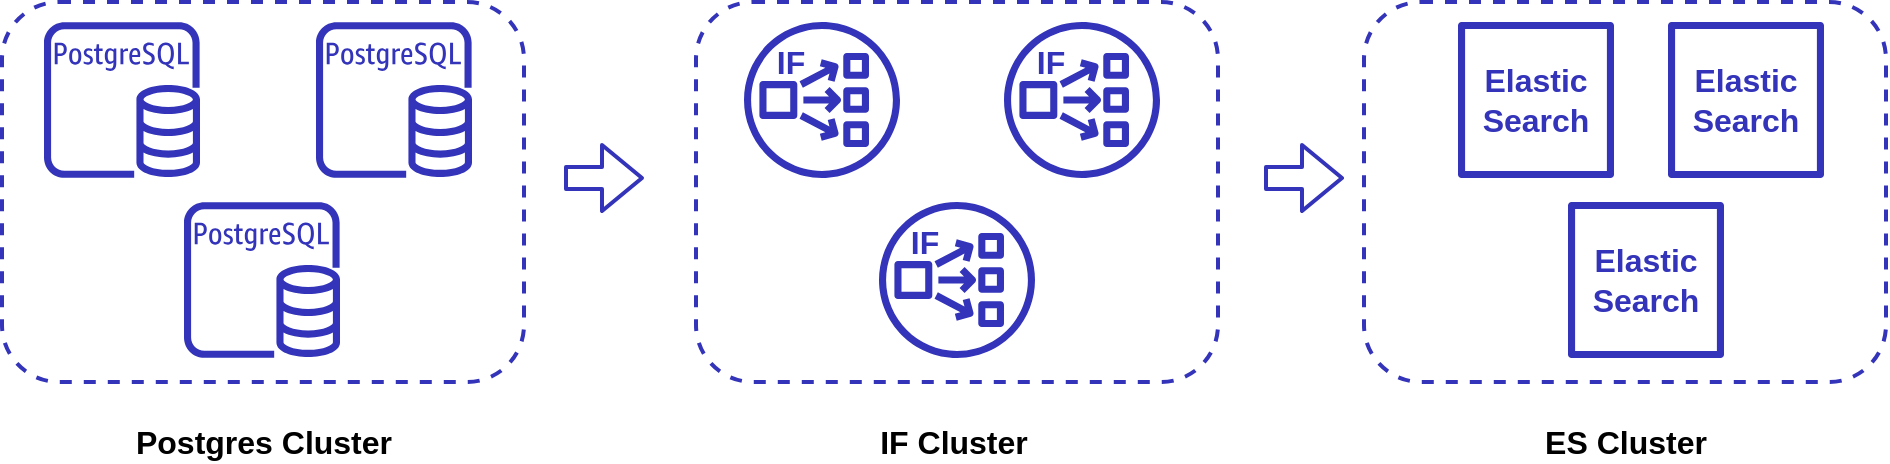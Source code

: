 <mxfile version="13.0.1" type="device" pages="5"><diagram id="T0o7PwrJpFdjjGhSk1mT" name="OLAP-Data-Synchronized"><mxGraphModel dx="924" dy="578" grid="1" gridSize="10" guides="1" tooltips="1" connect="1" arrows="1" fold="1" page="1" pageScale="1" pageWidth="827" pageHeight="1169" math="0" shadow="0"><root><mxCell id="mk5vBZyaaQUzlA2Hetn7-0"/><mxCell id="mk5vBZyaaQUzlA2Hetn7-1" parent="mk5vBZyaaQUzlA2Hetn7-0"/><mxCell id="mk5vBZyaaQUzlA2Hetn7-35" value="" style="rounded=1;whiteSpace=wrap;html=1;fillColor=none;strokeWidth=2;dashed=1;strokeColor=#3334B9;" parent="mk5vBZyaaQUzlA2Hetn7-1" vertex="1"><mxGeometry x="366" y="430" width="261" height="190" as="geometry"/></mxCell><mxCell id="mk5vBZyaaQUzlA2Hetn7-36" value="" style="rounded=1;whiteSpace=wrap;html=1;fillColor=none;strokeWidth=2;dashed=1;strokeColor=#3334B9;" parent="mk5vBZyaaQUzlA2Hetn7-1" vertex="1"><mxGeometry x="700" y="430" width="261" height="190" as="geometry"/></mxCell><mxCell id="mk5vBZyaaQUzlA2Hetn7-34" value="" style="rounded=1;whiteSpace=wrap;html=1;fillColor=none;strokeWidth=2;dashed=1;strokeColor=#3334B9;" parent="mk5vBZyaaQUzlA2Hetn7-1" vertex="1"><mxGeometry x="19" y="430" width="261" height="190" as="geometry"/></mxCell><mxCell id="mk5vBZyaaQUzlA2Hetn7-22" value="" style="outlineConnect=0;fontColor=#232F3E;gradientColor=none;fillColor=#3334B9;strokeColor=none;dashed=0;verticalLabelPosition=bottom;verticalAlign=top;align=center;html=1;fontSize=12;fontStyle=0;aspect=fixed;pointerEvents=1;shape=mxgraph.aws4.rds_postgresql_instance;" parent="mk5vBZyaaQUzlA2Hetn7-1" vertex="1"><mxGeometry x="40" y="440" width="78" height="78" as="geometry"/></mxCell><mxCell id="mk5vBZyaaQUzlA2Hetn7-23" value="" style="outlineConnect=0;fontColor=#232F3E;gradientColor=none;fillColor=#3334B9;strokeColor=none;dashed=0;verticalLabelPosition=bottom;verticalAlign=top;align=center;html=1;fontSize=12;fontStyle=0;aspect=fixed;pointerEvents=1;shape=mxgraph.aws4.rds_postgresql_instance;" parent="mk5vBZyaaQUzlA2Hetn7-1" vertex="1"><mxGeometry x="110" y="530" width="78" height="78" as="geometry"/></mxCell><mxCell id="mk5vBZyaaQUzlA2Hetn7-24" value="" style="outlineConnect=0;fontColor=#232F3E;gradientColor=none;fillColor=#3334B9;strokeColor=none;dashed=0;verticalLabelPosition=bottom;verticalAlign=top;align=center;html=1;fontSize=12;fontStyle=0;aspect=fixed;pointerEvents=1;shape=mxgraph.aws4.rds_postgresql_instance;" parent="mk5vBZyaaQUzlA2Hetn7-1" vertex="1"><mxGeometry x="176" y="440" width="78" height="78" as="geometry"/></mxCell><mxCell id="mk5vBZyaaQUzlA2Hetn7-27" value="" style="outlineConnect=0;fontColor=#232F3E;gradientColor=none;fillColor=#3334B9;strokeColor=none;dashed=0;verticalLabelPosition=bottom;verticalAlign=top;align=center;html=1;fontSize=12;fontStyle=0;aspect=fixed;pointerEvents=1;shape=mxgraph.aws4.stack2;" parent="mk5vBZyaaQUzlA2Hetn7-1" vertex="1"><mxGeometry x="747" y="440" width="78" height="78" as="geometry"/></mxCell><mxCell id="mk5vBZyaaQUzlA2Hetn7-28" value="&lt;font style=&quot;font-size: 16px&quot; color=&quot;#3334b9&quot;&gt;Elastic&lt;br&gt;Search&lt;/font&gt;" style="text;html=1;strokeColor=none;fillColor=none;align=center;verticalAlign=middle;whiteSpace=wrap;rounded=0;fontStyle=1" parent="mk5vBZyaaQUzlA2Hetn7-1" vertex="1"><mxGeometry x="745" y="464" width="82" height="30" as="geometry"/></mxCell><mxCell id="mk5vBZyaaQUzlA2Hetn7-29" value="" style="outlineConnect=0;fontColor=#232F3E;gradientColor=none;fillColor=#3334B9;strokeColor=none;dashed=0;verticalLabelPosition=bottom;verticalAlign=top;align=center;html=1;fontSize=12;fontStyle=0;aspect=fixed;pointerEvents=1;shape=mxgraph.aws4.stack2;" parent="mk5vBZyaaQUzlA2Hetn7-1" vertex="1"><mxGeometry x="802" y="530" width="78" height="78" as="geometry"/></mxCell><mxCell id="mk5vBZyaaQUzlA2Hetn7-30" value="&lt;font style=&quot;font-size: 16px&quot; color=&quot;#3334b9&quot;&gt;Elastic&lt;br&gt;Search&lt;/font&gt;" style="text;html=1;strokeColor=none;fillColor=none;align=center;verticalAlign=middle;whiteSpace=wrap;rounded=0;fontStyle=1" parent="mk5vBZyaaQUzlA2Hetn7-1" vertex="1"><mxGeometry x="800" y="554" width="82" height="30" as="geometry"/></mxCell><mxCell id="mk5vBZyaaQUzlA2Hetn7-31" value="" style="outlineConnect=0;fontColor=#232F3E;gradientColor=none;fillColor=#3334B9;strokeColor=none;dashed=0;verticalLabelPosition=bottom;verticalAlign=top;align=center;html=1;fontSize=12;fontStyle=0;aspect=fixed;pointerEvents=1;shape=mxgraph.aws4.stack2;" parent="mk5vBZyaaQUzlA2Hetn7-1" vertex="1"><mxGeometry x="852" y="440" width="78" height="78" as="geometry"/></mxCell><mxCell id="mk5vBZyaaQUzlA2Hetn7-32" value="&lt;font style=&quot;font-size: 16px&quot; color=&quot;#3334b9&quot;&gt;Elastic&lt;br&gt;Search&lt;/font&gt;" style="text;html=1;strokeColor=none;fillColor=none;align=center;verticalAlign=middle;whiteSpace=wrap;rounded=0;fontStyle=1" parent="mk5vBZyaaQUzlA2Hetn7-1" vertex="1"><mxGeometry x="850" y="464" width="82" height="30" as="geometry"/></mxCell><mxCell id="mk5vBZyaaQUzlA2Hetn7-37" value="" style="outlineConnect=0;fontColor=#232F3E;gradientColor=none;fillColor=#3334B9;strokeColor=none;dashed=0;verticalLabelPosition=bottom;verticalAlign=top;align=center;html=1;fontSize=12;fontStyle=0;aspect=fixed;pointerEvents=1;shape=mxgraph.aws4.network_load_balancer;" parent="mk5vBZyaaQUzlA2Hetn7-1" vertex="1"><mxGeometry x="520" y="440" width="78" height="78" as="geometry"/></mxCell><mxCell id="mk5vBZyaaQUzlA2Hetn7-39" value="&lt;font color=&quot;#3334b9&quot;&gt;&lt;span style=&quot;font-size: 16px&quot;&gt;IF&lt;/span&gt;&lt;/font&gt;" style="text;html=1;strokeColor=none;fillColor=none;align=center;verticalAlign=middle;whiteSpace=wrap;rounded=0;fontStyle=1" parent="mk5vBZyaaQUzlA2Hetn7-1" vertex="1"><mxGeometry x="527.5" y="450" width="30.5" height="20" as="geometry"/></mxCell><mxCell id="mk5vBZyaaQUzlA2Hetn7-42" value="" style="outlineConnect=0;fontColor=#232F3E;gradientColor=none;fillColor=#3334B9;strokeColor=none;dashed=0;verticalLabelPosition=bottom;verticalAlign=top;align=center;html=1;fontSize=12;fontStyle=0;aspect=fixed;pointerEvents=1;shape=mxgraph.aws4.network_load_balancer;" parent="mk5vBZyaaQUzlA2Hetn7-1" vertex="1"><mxGeometry x="457.5" y="530" width="78" height="78" as="geometry"/></mxCell><mxCell id="mk5vBZyaaQUzlA2Hetn7-43" value="&lt;font color=&quot;#3334b9&quot;&gt;&lt;span style=&quot;font-size: 16px&quot;&gt;IF&lt;/span&gt;&lt;/font&gt;" style="text;html=1;strokeColor=none;fillColor=none;align=center;verticalAlign=middle;whiteSpace=wrap;rounded=0;fontStyle=1" parent="mk5vBZyaaQUzlA2Hetn7-1" vertex="1"><mxGeometry x="465" y="540" width="30.5" height="20" as="geometry"/></mxCell><mxCell id="mk5vBZyaaQUzlA2Hetn7-44" value="" style="outlineConnect=0;fontColor=#232F3E;gradientColor=none;fillColor=#3334B9;strokeColor=none;dashed=0;verticalLabelPosition=bottom;verticalAlign=top;align=center;html=1;fontSize=12;fontStyle=0;aspect=fixed;pointerEvents=1;shape=mxgraph.aws4.network_load_balancer;" parent="mk5vBZyaaQUzlA2Hetn7-1" vertex="1"><mxGeometry x="390" y="440" width="78" height="78" as="geometry"/></mxCell><mxCell id="mk5vBZyaaQUzlA2Hetn7-45" value="&lt;font color=&quot;#3334b9&quot;&gt;&lt;span style=&quot;font-size: 16px&quot;&gt;IF&lt;/span&gt;&lt;/font&gt;" style="text;html=1;strokeColor=none;fillColor=none;align=center;verticalAlign=middle;whiteSpace=wrap;rounded=0;fontStyle=1" parent="mk5vBZyaaQUzlA2Hetn7-1" vertex="1"><mxGeometry x="397.5" y="450" width="30.5" height="20" as="geometry"/></mxCell><mxCell id="mk5vBZyaaQUzlA2Hetn7-48" value="&lt;span style=&quot;font-size: 16px&quot;&gt;Postgres Cluster&lt;/span&gt;" style="text;html=1;strokeColor=none;fillColor=none;align=center;verticalAlign=middle;whiteSpace=wrap;rounded=0;fontStyle=1" parent="mk5vBZyaaQUzlA2Hetn7-1" vertex="1"><mxGeometry x="74.5" y="640" width="150" height="20" as="geometry"/></mxCell><mxCell id="mk5vBZyaaQUzlA2Hetn7-52" value="&lt;span style=&quot;font-size: 16px&quot;&gt;IF Cluster&lt;/span&gt;" style="text;html=1;strokeColor=none;fillColor=none;align=center;verticalAlign=middle;whiteSpace=wrap;rounded=0;fontStyle=1" parent="mk5vBZyaaQUzlA2Hetn7-1" vertex="1"><mxGeometry x="420" y="640" width="150" height="20" as="geometry"/></mxCell><mxCell id="mk5vBZyaaQUzlA2Hetn7-53" value="&lt;span style=&quot;font-size: 16px&quot;&gt;ES Cluster&lt;/span&gt;" style="text;html=1;strokeColor=none;fillColor=none;align=center;verticalAlign=middle;whiteSpace=wrap;rounded=0;fontStyle=1" parent="mk5vBZyaaQUzlA2Hetn7-1" vertex="1"><mxGeometry x="755.5" y="640" width="150" height="20" as="geometry"/></mxCell><mxCell id="mk5vBZyaaQUzlA2Hetn7-56" value="" style="shape=flexArrow;endArrow=classic;html=1;strokeWidth=2;strokeColor=#3334B9;" parent="mk5vBZyaaQUzlA2Hetn7-1" edge="1"><mxGeometry width="50" height="50" relative="1" as="geometry"><mxPoint x="300" y="518" as="sourcePoint"/><mxPoint x="340" y="518" as="targetPoint"/></mxGeometry></mxCell><mxCell id="mk5vBZyaaQUzlA2Hetn7-57" value="" style="shape=flexArrow;endArrow=classic;html=1;strokeWidth=2;strokeColor=#3334B9;" parent="mk5vBZyaaQUzlA2Hetn7-1" edge="1"><mxGeometry width="50" height="50" relative="1" as="geometry"><mxPoint x="650" y="518" as="sourcePoint"/><mxPoint x="690" y="518" as="targetPoint"/></mxGeometry></mxCell></root></mxGraphModel></diagram><diagram id="wNJL0mawF3OZPGPNFxaC" name="OLAP-Data-Operation"><mxGraphModel dx="814" dy="578" grid="1" gridSize="10" guides="1" tooltips="1" connect="1" arrows="1" fold="1" page="1" pageScale="1" pageWidth="827" pageHeight="1169" math="0" shadow="0"><root><mxCell id="KkSGto-WTWrgN9CeRMYp-0"/><mxCell id="KkSGto-WTWrgN9CeRMYp-1" parent="KkSGto-WTWrgN9CeRMYp-0"/><mxCell id="1GH8Xq_xema0ShxkP5ZK-19" value="" style="rounded=1;whiteSpace=wrap;html=1;strokeColor=#3334B9;strokeWidth=2;fillColor=none;gradientColor=none;" parent="KkSGto-WTWrgN9CeRMYp-1" vertex="1"><mxGeometry x="420.4" y="240.4" width="280" height="230" as="geometry"/></mxCell><mxCell id="1GH8Xq_xema0ShxkP5ZK-18" value="" style="rounded=1;whiteSpace=wrap;html=1;strokeColor=#3334B9;strokeWidth=2;fillColor=none;gradientColor=none;" parent="KkSGto-WTWrgN9CeRMYp-1" vertex="1"><mxGeometry x="70" y="240.4" width="280" height="230" as="geometry"/></mxCell><mxCell id="1GH8Xq_xema0ShxkP5ZK-1" value="" style="shadow=0;dashed=0;html=1;strokeColor=#3334B9;fillColor=#3334B9;labelPosition=center;verticalLabelPosition=bottom;verticalAlign=top;align=center;outlineConnect=0;shape=mxgraph.veeam.table;" parent="KkSGto-WTWrgN9CeRMYp-1" vertex="1"><mxGeometry x="94.6" y="260" width="50.8" height="50.8" as="geometry"/></mxCell><mxCell id="1GH8Xq_xema0ShxkP5ZK-2" value="" style="shadow=0;dashed=0;html=1;strokeColor=#3334B9;fillColor=#3334B9;labelPosition=center;verticalLabelPosition=bottom;verticalAlign=top;align=center;outlineConnect=0;shape=mxgraph.veeam.table;" parent="KkSGto-WTWrgN9CeRMYp-1" vertex="1"><mxGeometry x="184.6" y="260" width="50.8" height="50.8" as="geometry"/></mxCell><mxCell id="1GH8Xq_xema0ShxkP5ZK-3" value="" style="shadow=0;dashed=0;html=1;strokeColor=#3334B9;fillColor=#3334B9;labelPosition=center;verticalLabelPosition=bottom;verticalAlign=top;align=center;outlineConnect=0;shape=mxgraph.veeam.table;" parent="KkSGto-WTWrgN9CeRMYp-1" vertex="1"><mxGeometry x="274.6" y="260" width="50.8" height="50.8" as="geometry"/></mxCell><mxCell id="1GH8Xq_xema0ShxkP5ZK-5" value="" style="shadow=0;dashed=0;html=1;strokeColor=#3334B9;fillColor=#3334B9;labelPosition=center;verticalLabelPosition=bottom;verticalAlign=top;align=center;outlineConnect=0;shape=mxgraph.veeam.table;" parent="KkSGto-WTWrgN9CeRMYp-1" vertex="1"><mxGeometry x="94.6" y="340" width="50.8" height="50.8" as="geometry"/></mxCell><mxCell id="1GH8Xq_xema0ShxkP5ZK-6" value="" style="shadow=0;dashed=0;html=1;strokeColor=#3334B9;fillColor=#3334B9;labelPosition=center;verticalLabelPosition=bottom;verticalAlign=top;align=center;outlineConnect=0;shape=mxgraph.veeam.table;" parent="KkSGto-WTWrgN9CeRMYp-1" vertex="1"><mxGeometry x="184.6" y="340" width="50.8" height="50.8" as="geometry"/></mxCell><mxCell id="1GH8Xq_xema0ShxkP5ZK-13" style="rounded=0;orthogonalLoop=1;jettySize=auto;html=1;strokeColor=#3334B9;strokeWidth=2;" parent="KkSGto-WTWrgN9CeRMYp-1" source="1GH8Xq_xema0ShxkP5ZK-8" target="1GH8Xq_xema0ShxkP5ZK-9" edge="1"><mxGeometry relative="1" as="geometry"/></mxCell><mxCell id="1GH8Xq_xema0ShxkP5ZK-14" style="edgeStyle=none;rounded=0;orthogonalLoop=1;jettySize=auto;html=1;strokeColor=#3334B9;strokeWidth=2;" parent="KkSGto-WTWrgN9CeRMYp-1" source="1GH8Xq_xema0ShxkP5ZK-8" target="1GH8Xq_xema0ShxkP5ZK-10" edge="1"><mxGeometry relative="1" as="geometry"/></mxCell><mxCell id="1GH8Xq_xema0ShxkP5ZK-15" style="edgeStyle=none;rounded=0;orthogonalLoop=1;jettySize=auto;html=1;strokeColor=#3334B9;strokeWidth=2;" parent="KkSGto-WTWrgN9CeRMYp-1" source="1GH8Xq_xema0ShxkP5ZK-8" target="1GH8Xq_xema0ShxkP5ZK-12" edge="1"><mxGeometry relative="1" as="geometry"/></mxCell><mxCell id="1GH8Xq_xema0ShxkP5ZK-16" style="edgeStyle=none;rounded=0;orthogonalLoop=1;jettySize=auto;html=1;strokeColor=#3334B9;strokeWidth=2;" parent="KkSGto-WTWrgN9CeRMYp-1" source="1GH8Xq_xema0ShxkP5ZK-8" target="1GH8Xq_xema0ShxkP5ZK-11" edge="1"><mxGeometry relative="1" as="geometry"/></mxCell><mxCell id="1GH8Xq_xema0ShxkP5ZK-8" value="" style="shadow=0;dashed=0;html=1;strokeColor=#3334B9;fillColor=#3334B9;labelPosition=center;verticalLabelPosition=bottom;verticalAlign=top;align=center;outlineConnect=0;shape=mxgraph.veeam.table;" parent="KkSGto-WTWrgN9CeRMYp-1" vertex="1"><mxGeometry x="535" y="330" width="50.8" height="50.8" as="geometry"/></mxCell><mxCell id="1GH8Xq_xema0ShxkP5ZK-9" value="" style="shadow=0;dashed=0;html=1;strokeColor=#3334B9;fillColor=#3334B9;labelPosition=center;verticalLabelPosition=bottom;verticalAlign=top;align=center;outlineConnect=0;shape=mxgraph.veeam.table;" parent="KkSGto-WTWrgN9CeRMYp-1" vertex="1"><mxGeometry x="455" y="260" width="50.8" height="50.8" as="geometry"/></mxCell><mxCell id="1GH8Xq_xema0ShxkP5ZK-10" value="" style="shadow=0;dashed=0;html=1;strokeColor=#3334B9;fillColor=#3334B9;labelPosition=center;verticalLabelPosition=bottom;verticalAlign=top;align=center;outlineConnect=0;shape=mxgraph.veeam.table;" parent="KkSGto-WTWrgN9CeRMYp-1" vertex="1"><mxGeometry x="455" y="400" width="50.8" height="50.8" as="geometry"/></mxCell><mxCell id="1GH8Xq_xema0ShxkP5ZK-11" value="" style="shadow=0;dashed=0;html=1;strokeColor=#3334B9;fillColor=#3334B9;labelPosition=center;verticalLabelPosition=bottom;verticalAlign=top;align=center;outlineConnect=0;shape=mxgraph.veeam.table;" parent="KkSGto-WTWrgN9CeRMYp-1" vertex="1"><mxGeometry x="615" y="260" width="50.8" height="50.8" as="geometry"/></mxCell><mxCell id="1GH8Xq_xema0ShxkP5ZK-12" value="" style="shadow=0;dashed=0;html=1;strokeColor=#3334B9;fillColor=#3334B9;labelPosition=center;verticalLabelPosition=bottom;verticalAlign=top;align=center;outlineConnect=0;shape=mxgraph.veeam.table;" parent="KkSGto-WTWrgN9CeRMYp-1" vertex="1"><mxGeometry x="615" y="400" width="50.8" height="50.8" as="geometry"/></mxCell><mxCell id="1GH8Xq_xema0ShxkP5ZK-20" value="&lt;font size=&quot;1&quot;&gt;&lt;b style=&quot;font-size: 14px&quot;&gt;Star Structure / Snowflake Structure&lt;br&gt;In OLAP&lt;br&gt;&lt;/b&gt;&lt;/font&gt;" style="text;html=1;strokeColor=none;fillColor=none;align=center;verticalAlign=middle;whiteSpace=wrap;rounded=0;" parent="KkSGto-WTWrgN9CeRMYp-1" vertex="1"><mxGeometry x="430" y="490" width="284.2" height="20" as="geometry"/></mxCell><mxCell id="1GH8Xq_xema0ShxkP5ZK-21" style="edgeStyle=none;rounded=0;orthogonalLoop=1;jettySize=auto;html=1;exitX=0.75;exitY=1;exitDx=0;exitDy=0;strokeColor=#3334B9;strokeWidth=2;" parent="KkSGto-WTWrgN9CeRMYp-1" source="1GH8Xq_xema0ShxkP5ZK-20" target="1GH8Xq_xema0ShxkP5ZK-20" edge="1"><mxGeometry relative="1" as="geometry"/></mxCell><mxCell id="1GH8Xq_xema0ShxkP5ZK-26" value="&lt;font size=&quot;1&quot;&gt;&lt;b style=&quot;font-size: 14px&quot;&gt;Plain Structure&lt;br&gt;In Database&lt;br&gt;&lt;/b&gt;&lt;/font&gt;" style="text;html=1;strokeColor=none;fillColor=none;align=center;verticalAlign=middle;whiteSpace=wrap;rounded=0;" parent="KkSGto-WTWrgN9CeRMYp-1" vertex="1"><mxGeometry x="154.6" y="490" width="120" height="20" as="geometry"/></mxCell></root></mxGraphModel></diagram><diagram id="oovj3uKhfIcoqesCZSM1" name="ETL"><mxGraphModel dx="1774" dy="578" grid="1" gridSize="10" guides="1" tooltips="1" connect="1" arrows="1" fold="1" page="1" pageScale="1" pageWidth="850" pageHeight="1100" math="0" shadow="0"><root><mxCell id="LNkfliaGpQWDsxDnSYx0-0"/><mxCell id="LNkfliaGpQWDsxDnSYx0-1" parent="LNkfliaGpQWDsxDnSYx0-0"/><mxCell id="LNkfliaGpQWDsxDnSYx0-3" value="" style="rounded=0;whiteSpace=wrap;html=1;fillColor=#dae8fc;strokeColor=#6c8ebf;gradientColor=none;gradientDirection=west;" parent="LNkfliaGpQWDsxDnSYx0-1" vertex="1"><mxGeometry x="-80" y="160" width="400" height="30" as="geometry"/></mxCell><mxCell id="LNkfliaGpQWDsxDnSYx0-4" value="" style="rounded=0;whiteSpace=wrap;html=1;fillColor=#fff2cc;strokeColor=#d6b656;gradientDirection=west;" parent="LNkfliaGpQWDsxDnSYx0-1" vertex="1"><mxGeometry x="320" y="160" width="120" height="30" as="geometry"/></mxCell><mxCell id="LNkfliaGpQWDsxDnSYx0-5" value="" style="rounded=0;whiteSpace=wrap;html=1;fillColor=#f8cecc;strokeColor=#b85450;gradientDirection=west;" parent="LNkfliaGpQWDsxDnSYx0-1" vertex="1"><mxGeometry x="440" y="160" width="50" height="30" as="geometry"/></mxCell><mxCell id="LNkfliaGpQWDsxDnSYx0-6" value="&lt;b&gt;Immedidately&lt;br&gt;Low Latency&lt;br&gt;Large Amount&lt;/b&gt;" style="text;html=1;strokeColor=none;fillColor=none;align=center;verticalAlign=middle;whiteSpace=wrap;rounded=0;" parent="LNkfliaGpQWDsxDnSYx0-1" vertex="1"><mxGeometry x="380" y="210" width="190" height="20" as="geometry"/></mxCell><mxCell id="LNkfliaGpQWDsxDnSYx0-9" value="&lt;b&gt;Daily&amp;nbsp;&lt;br&gt;Middle Latency&lt;br&gt;Middle Amount&lt;/b&gt;" style="text;html=1;strokeColor=none;fillColor=none;align=center;verticalAlign=middle;whiteSpace=wrap;rounded=0;" parent="LNkfliaGpQWDsxDnSYx0-1" vertex="1"><mxGeometry x="285" y="110" width="190" height="20" as="geometry"/></mxCell><mxCell id="LNkfliaGpQWDsxDnSYx0-10" value="&lt;b&gt;Based Rule&lt;br&gt;High Latency&lt;br&gt;Fixed Amount&lt;/b&gt;" style="text;html=1;strokeColor=none;fillColor=none;align=center;verticalAlign=middle;whiteSpace=wrap;rounded=0;" parent="LNkfliaGpQWDsxDnSYx0-1" vertex="1"><mxGeometry x="20" y="210" width="190" height="20" as="geometry"/></mxCell><mxCell id="LNkfliaGpQWDsxDnSYx0-11" value="" style="endArrow=classic;html=1;strokeWidth=2;" parent="LNkfliaGpQWDsxDnSYx0-1" edge="1"><mxGeometry width="50" height="50" relative="1" as="geometry"><mxPoint x="-120" y="280" as="sourcePoint"/><mxPoint x="560" y="280" as="targetPoint"/></mxGeometry></mxCell><mxCell id="LNkfliaGpQWDsxDnSYx0-13" value="" style="endArrow=none;dashed=1;html=1;strokeWidth=2;" parent="LNkfliaGpQWDsxDnSYx0-1" edge="1"><mxGeometry width="50" height="50" relative="1" as="geometry"><mxPoint x="560" y="360" as="sourcePoint"/><mxPoint x="560" y="80" as="targetPoint"/></mxGeometry></mxCell><mxCell id="LNkfliaGpQWDsxDnSYx0-14" value="Now" style="text;html=1;strokeColor=none;fillColor=none;align=center;verticalAlign=middle;whiteSpace=wrap;rounded=0;fontStyle=0" parent="LNkfliaGpQWDsxDnSYx0-1" vertex="1"><mxGeometry x="570" y="80" width="40" height="20" as="geometry"/></mxCell><mxCell id="LNkfliaGpQWDsxDnSYx0-16" value="&lt;b&gt;&lt;font style=&quot;font-size: 20px&quot; color=&quot;#636363&quot;&gt;Date Lifecycle&lt;/font&gt;&lt;/b&gt;" style="text;html=1;strokeColor=none;fillColor=none;align=center;verticalAlign=middle;whiteSpace=wrap;rounded=0;" parent="LNkfliaGpQWDsxDnSYx0-1" vertex="1"><mxGeometry x="-150" y="80" width="190" height="20" as="geometry"/></mxCell><mxCell id="LNkfliaGpQWDsxDnSYx0-17" value="" style="endArrow=none;dashed=1;html=1;strokeWidth=1;entryX=0;entryY=1;entryDx=0;entryDy=0;" parent="LNkfliaGpQWDsxDnSYx0-1" target="LNkfliaGpQWDsxDnSYx0-4" edge="1"><mxGeometry width="50" height="50" relative="1" as="geometry"><mxPoint x="320" y="280" as="sourcePoint"/><mxPoint x="340" y="210" as="targetPoint"/></mxGeometry></mxCell><mxCell id="LNkfliaGpQWDsxDnSYx0-20" value="" style="endArrow=none;dashed=1;html=1;strokeWidth=1;exitX=0;exitY=0;exitDx=0;exitDy=0;" parent="LNkfliaGpQWDsxDnSYx0-1" source="LNkfliaGpQWDsxDnSYx0-4" edge="1"><mxGeometry width="50" height="50" relative="1" as="geometry"><mxPoint x="330" y="290" as="sourcePoint"/><mxPoint x="320" y="80" as="targetPoint"/></mxGeometry></mxCell><mxCell id="LNkfliaGpQWDsxDnSYx0-21" value="High Activity" style="text;html=1;strokeColor=none;fillColor=none;align=center;verticalAlign=middle;whiteSpace=wrap;rounded=0;" parent="LNkfliaGpQWDsxDnSYx0-1" vertex="1"><mxGeometry x="370" y="300" width="130" height="20" as="geometry"/></mxCell><mxCell id="LNkfliaGpQWDsxDnSYx0-22" value="Low Activity" style="text;html=1;strokeColor=none;fillColor=none;align=center;verticalAlign=middle;whiteSpace=wrap;rounded=0;" parent="LNkfliaGpQWDsxDnSYx0-1" vertex="1"><mxGeometry x="60" y="300" width="130" height="20" as="geometry"/></mxCell></root></mxGraphModel></diagram><diagram id="01Jf-wJvIWRyN8DfzlBP" name="OLAP-DATA-LAYER"><mxGraphModel dx="814" dy="1678" grid="1" gridSize="10" guides="1" tooltips="1" connect="1" arrows="1" fold="1" page="1" pageScale="1" pageWidth="850" pageHeight="1100" math="0" shadow="0"><root><mxCell id="XjqGImhH4olAjgMHhmJu-0"/><mxCell id="XjqGImhH4olAjgMHhmJu-1" parent="XjqGImhH4olAjgMHhmJu-0"/><mxCell id="XjqGImhH4olAjgMHhmJu-39" style="edgeStyle=none;rounded=0;orthogonalLoop=1;jettySize=auto;html=1;entryX=0;entryY=0.5;entryDx=0;entryDy=0;strokeWidth=4;strokeColor=#B3B3B3;" parent="XjqGImhH4olAjgMHhmJu-1" source="XjqGImhH4olAjgMHhmJu-4" target="XjqGImhH4olAjgMHhmJu-12" edge="1"><mxGeometry relative="1" as="geometry"/></mxCell><mxCell id="XjqGImhH4olAjgMHhmJu-4" value="" style="rounded=1;whiteSpace=wrap;html=1;fillColor=none;gradientColor=none;strokeWidth=3;strokeColor=#277116;" parent="XjqGImhH4olAjgMHhmJu-1" vertex="1"><mxGeometry x="60" y="80" width="80" height="70" as="geometry"/></mxCell><mxCell id="XjqGImhH4olAjgMHhmJu-5" value="" style="rounded=0;whiteSpace=wrap;html=1;strokeWidth=3;fillColor=#ffffff;gradientColor=none;strokeColor=#FFFFFF;" parent="XjqGImhH4olAjgMHhmJu-1" vertex="1"><mxGeometry x="80" y="120" width="70" height="40" as="geometry"/></mxCell><mxCell id="XjqGImhH4olAjgMHhmJu-10" value="" style="rounded=0;whiteSpace=wrap;html=1;strokeWidth=3;fillColor=#ffffff;gradientColor=none;strokeColor=#277116;" parent="XjqGImhH4olAjgMHhmJu-1" vertex="1"><mxGeometry x="90" y="130" width="50" height="20" as="geometry"/></mxCell><mxCell id="XjqGImhH4olAjgMHhmJu-11" value="&lt;b&gt;&lt;font color=&quot;#277116&quot;&gt;HTTP&lt;/font&gt;&lt;/b&gt;" style="text;html=1;strokeColor=none;fillColor=none;align=center;verticalAlign=middle;whiteSpace=wrap;rounded=0;" parent="XjqGImhH4olAjgMHhmJu-1" vertex="1"><mxGeometry x="95" y="130" width="40" height="20" as="geometry"/></mxCell><mxCell id="XjqGImhH4olAjgMHhmJu-40" style="edgeStyle=none;rounded=0;orthogonalLoop=1;jettySize=auto;html=1;entryX=0;entryY=0.5;entryDx=0;entryDy=0;strokeWidth=4;strokeColor=#B3B3B3;" parent="XjqGImhH4olAjgMHhmJu-1" source="XjqGImhH4olAjgMHhmJu-12" target="XjqGImhH4olAjgMHhmJu-16" edge="1"><mxGeometry relative="1" as="geometry"/></mxCell><mxCell id="XjqGImhH4olAjgMHhmJu-12" value="" style="rounded=1;whiteSpace=wrap;html=1;fillColor=none;gradientColor=none;strokeWidth=3;strokeColor=#277116;" parent="XjqGImhH4olAjgMHhmJu-1" vertex="1"><mxGeometry x="250" y="80" width="80" height="70" as="geometry"/></mxCell><mxCell id="XjqGImhH4olAjgMHhmJu-13" value="" style="rounded=0;whiteSpace=wrap;html=1;strokeWidth=3;fillColor=#ffffff;gradientColor=none;strokeColor=#FFFFFF;" parent="XjqGImhH4olAjgMHhmJu-1" vertex="1"><mxGeometry x="270" y="120" width="70" height="40" as="geometry"/></mxCell><mxCell id="XjqGImhH4olAjgMHhmJu-14" value="" style="rounded=0;whiteSpace=wrap;html=1;strokeWidth=3;fillColor=#ffffff;gradientColor=none;strokeColor=#277116;" parent="XjqGImhH4olAjgMHhmJu-1" vertex="1"><mxGeometry x="280" y="130" width="50" height="20" as="geometry"/></mxCell><mxCell id="XjqGImhH4olAjgMHhmJu-15" value="&lt;b&gt;&lt;font color=&quot;#277116&quot;&gt;Service&lt;/font&gt;&lt;/b&gt;" style="text;html=1;strokeColor=none;fillColor=none;align=center;verticalAlign=middle;whiteSpace=wrap;rounded=0;" parent="XjqGImhH4olAjgMHhmJu-1" vertex="1"><mxGeometry x="285" y="130" width="40" height="20" as="geometry"/></mxCell><mxCell id="XjqGImhH4olAjgMHhmJu-35" style="rounded=0;orthogonalLoop=1;jettySize=auto;html=1;entryX=0;entryY=0.5;entryDx=0;entryDy=0;strokeWidth=4;fillColor=#d5e8d4;strokeColor=#B3B3B3;" parent="XjqGImhH4olAjgMHhmJu-1" source="XjqGImhH4olAjgMHhmJu-16" target="XjqGImhH4olAjgMHhmJu-27" edge="1"><mxGeometry relative="1" as="geometry"/></mxCell><mxCell id="XjqGImhH4olAjgMHhmJu-16" value="" style="rounded=1;whiteSpace=wrap;html=1;fillColor=none;gradientColor=none;strokeWidth=3;strokeColor=#277116;" parent="XjqGImhH4olAjgMHhmJu-1" vertex="1"><mxGeometry x="430" y="80" width="80" height="70" as="geometry"/></mxCell><mxCell id="XjqGImhH4olAjgMHhmJu-17" value="" style="rounded=0;whiteSpace=wrap;html=1;strokeWidth=3;fillColor=#ffffff;gradientColor=none;strokeColor=#FFFFFF;" parent="XjqGImhH4olAjgMHhmJu-1" vertex="1"><mxGeometry x="450" y="120" width="70" height="40" as="geometry"/></mxCell><mxCell id="XjqGImhH4olAjgMHhmJu-18" value="" style="rounded=0;whiteSpace=wrap;html=1;strokeWidth=3;fillColor=#ffffff;gradientColor=none;strokeColor=#277116;" parent="XjqGImhH4olAjgMHhmJu-1" vertex="1"><mxGeometry x="460" y="130" width="120" height="20" as="geometry"/></mxCell><mxCell id="XjqGImhH4olAjgMHhmJu-36" style="edgeStyle=none;rounded=0;orthogonalLoop=1;jettySize=auto;html=1;exitX=0.4;exitY=1.5;exitDx=0;exitDy=0;entryX=0;entryY=0.5;entryDx=0;entryDy=0;strokeWidth=4;exitPerimeter=0;fillColor=#d5e8d4;strokeColor=#B3B3B3;" parent="XjqGImhH4olAjgMHhmJu-1" source="XjqGImhH4olAjgMHhmJu-19" target="XjqGImhH4olAjgMHhmJu-31" edge="1"><mxGeometry relative="1" as="geometry"/></mxCell><mxCell id="XjqGImhH4olAjgMHhmJu-19" value="&lt;b&gt;&lt;font color=&quot;#277116&quot;&gt;Unify Data Layer&lt;/font&gt;&lt;/b&gt;" style="text;html=1;strokeColor=none;fillColor=none;align=center;verticalAlign=middle;whiteSpace=wrap;rounded=0;" parent="XjqGImhH4olAjgMHhmJu-1" vertex="1"><mxGeometry x="470" y="130" width="100" height="20" as="geometry"/></mxCell><mxCell id="wVSkh32HdAgINNuJjM9g-1" style="edgeStyle=none;rounded=0;orthogonalLoop=1;jettySize=auto;html=1;strokeColor=#B3B3B3;strokeWidth=4;dashed=1;" parent="XjqGImhH4olAjgMHhmJu-1" source="XjqGImhH4olAjgMHhmJu-27" edge="1"><mxGeometry relative="1" as="geometry"><mxPoint x="730" y="180" as="targetPoint"/></mxGeometry></mxCell><mxCell id="XjqGImhH4olAjgMHhmJu-27" value="" style="rounded=1;whiteSpace=wrap;html=1;fillColor=none;gradientColor=none;strokeWidth=3;strokeColor=#277116;" parent="XjqGImhH4olAjgMHhmJu-1" vertex="1"><mxGeometry x="690" y="-20" width="80" height="70" as="geometry"/></mxCell><mxCell id="XjqGImhH4olAjgMHhmJu-28" value="" style="rounded=0;whiteSpace=wrap;html=1;strokeWidth=3;fillColor=#ffffff;gradientColor=none;strokeColor=#FFFFFF;" parent="XjqGImhH4olAjgMHhmJu-1" vertex="1"><mxGeometry x="710" y="20" width="70" height="40" as="geometry"/></mxCell><mxCell id="XjqGImhH4olAjgMHhmJu-29" value="" style="rounded=0;whiteSpace=wrap;html=1;strokeWidth=3;fillColor=#ffffff;gradientColor=none;strokeColor=#277116;" parent="XjqGImhH4olAjgMHhmJu-1" vertex="1"><mxGeometry x="720" y="30" width="50" height="20" as="geometry"/></mxCell><mxCell id="XjqGImhH4olAjgMHhmJu-30" value="&lt;b&gt;&lt;font color=&quot;#277116&quot;&gt;OLTP&lt;/font&gt;&lt;/b&gt;" style="text;html=1;strokeColor=none;fillColor=none;align=center;verticalAlign=middle;whiteSpace=wrap;rounded=0;" parent="XjqGImhH4olAjgMHhmJu-1" vertex="1"><mxGeometry x="725" y="30" width="40" height="20" as="geometry"/></mxCell><mxCell id="XjqGImhH4olAjgMHhmJu-31" value="" style="rounded=1;whiteSpace=wrap;html=1;fillColor=none;gradientColor=none;strokeWidth=3;strokeColor=#277116;" parent="XjqGImhH4olAjgMHhmJu-1" vertex="1"><mxGeometry x="690" y="190" width="80" height="70" as="geometry"/></mxCell><mxCell id="XjqGImhH4olAjgMHhmJu-32" value="" style="rounded=0;whiteSpace=wrap;html=1;strokeWidth=3;fillColor=#ffffff;gradientColor=none;strokeColor=#FFFFFF;" parent="XjqGImhH4olAjgMHhmJu-1" vertex="1"><mxGeometry x="710" y="230" width="70" height="40" as="geometry"/></mxCell><mxCell id="XjqGImhH4olAjgMHhmJu-33" value="" style="rounded=0;whiteSpace=wrap;html=1;strokeWidth=3;fillColor=#ffffff;gradientColor=none;strokeColor=#277116;" parent="XjqGImhH4olAjgMHhmJu-1" vertex="1"><mxGeometry x="720" y="240" width="50" height="20" as="geometry"/></mxCell><mxCell id="XjqGImhH4olAjgMHhmJu-34" value="&lt;b&gt;&lt;font color=&quot;#277116&quot;&gt;OLAP&lt;/font&gt;&lt;/b&gt;" style="text;html=1;strokeColor=none;fillColor=none;align=center;verticalAlign=middle;whiteSpace=wrap;rounded=0;" parent="XjqGImhH4olAjgMHhmJu-1" vertex="1"><mxGeometry x="725" y="240" width="40" height="20" as="geometry"/></mxCell><mxCell id="XjqGImhH4olAjgMHhmJu-37" value="&lt;font style=&quot;font-size: 14px&quot; color=&quot;#808080&quot;&gt;DML&lt;br&gt;&amp;amp;&lt;br&gt;Basic Query&lt;/font&gt;" style="text;html=1;strokeColor=none;fillColor=none;align=center;verticalAlign=middle;whiteSpace=wrap;rounded=0;fontStyle=1" parent="XjqGImhH4olAjgMHhmJu-1" vertex="1"><mxGeometry x="560" y="-20" width="90" height="20" as="geometry"/></mxCell><mxCell id="XjqGImhH4olAjgMHhmJu-38" value="&lt;font style=&quot;font-size: 14px&quot; color=&quot;#808080&quot;&gt;Multiplex Query&lt;br&gt;&amp;amp;&lt;br&gt;Report / Analysis / Data mining&lt;/font&gt;" style="text;html=1;strokeColor=none;fillColor=none;align=center;verticalAlign=middle;whiteSpace=wrap;rounded=0;fontStyle=1" parent="XjqGImhH4olAjgMHhmJu-1" vertex="1"><mxGeometry x="485" y="260" width="240" height="30" as="geometry"/></mxCell><mxCell id="XjqGImhH4olAjgMHhmJu-41" value="&lt;font color=&quot;#808080&quot;&gt;&lt;span style=&quot;font-size: 14px&quot;&gt;HTTP Request&lt;/span&gt;&lt;/font&gt;" style="text;html=1;strokeColor=none;fillColor=none;align=center;verticalAlign=middle;whiteSpace=wrap;rounded=0;fontStyle=1" parent="XjqGImhH4olAjgMHhmJu-1" vertex="1"><mxGeometry x="70" y="40" width="240" height="30" as="geometry"/></mxCell><mxCell id="XjqGImhH4olAjgMHhmJu-42" value="&lt;font color=&quot;#808080&quot;&gt;&lt;span style=&quot;font-size: 14px&quot;&gt;Data Operation&lt;/span&gt;&lt;/font&gt;" style="text;html=1;strokeColor=none;fillColor=none;align=center;verticalAlign=middle;whiteSpace=wrap;rounded=0;fontStyle=1" parent="XjqGImhH4olAjgMHhmJu-1" vertex="1"><mxGeometry x="260" y="40" width="240" height="30" as="geometry"/></mxCell><mxCell id="wVSkh32HdAgINNuJjM9g-2" value="&lt;font color=&quot;#808080&quot;&gt;&lt;span style=&quot;font-size: 14px&quot;&gt;IF (Data Loader)&lt;/span&gt;&lt;/font&gt;" style="text;html=1;strokeColor=none;fillColor=none;align=center;verticalAlign=middle;whiteSpace=wrap;rounded=0;fontStyle=1" parent="XjqGImhH4olAjgMHhmJu-1" vertex="1"><mxGeometry x="750" y="105" width="140" height="20" as="geometry"/></mxCell></root></mxGraphModel></diagram><diagram id="6-2ihs6r9HAZaT08tXuq" name="Data-Mart"><mxGraphModel dx="1664" dy="578" grid="1" gridSize="10" guides="1" tooltips="1" connect="1" arrows="1" fold="1" page="1" pageScale="1" pageWidth="850" pageHeight="1100" math="0" shadow="0"><root><mxCell id="SFqgdixbHUDBkrtFWYQP-0"/><mxCell id="SFqgdixbHUDBkrtFWYQP-1" parent="SFqgdixbHUDBkrtFWYQP-0"/><mxCell id="hpPXSRIbcZl_fG11HE1c-7" value="" style="rounded=1;whiteSpace=wrap;html=1;dashed=1;" vertex="1" parent="SFqgdixbHUDBkrtFWYQP-1"><mxGeometry x="676" y="458.5" width="90" height="201.5" as="geometry"/></mxCell><mxCell id="qaz5w3Q82YkCTg5ruGjJ-3" style="edgeStyle=orthogonalEdgeStyle;rounded=0;orthogonalLoop=1;jettySize=auto;html=1;strokeColor=#B3B3B3;strokeWidth=2;entryX=0;entryY=0.5;entryDx=0;entryDy=0;" edge="1" parent="SFqgdixbHUDBkrtFWYQP-1" source="hpPXSRIbcZl_fG11HE1c-5" target="hpPXSRIbcZl_fG11HE1c-7"><mxGeometry relative="1" as="geometry"><mxPoint x="670" y="559.25" as="targetPoint"/></mxGeometry></mxCell><mxCell id="hpPXSRIbcZl_fG11HE1c-5" value="" style="rounded=1;whiteSpace=wrap;html=1;dashed=1;" vertex="1" parent="SFqgdixbHUDBkrtFWYQP-1"><mxGeometry x="545" y="458.5" width="90" height="201.5" as="geometry"/></mxCell><mxCell id="qaz5w3Q82YkCTg5ruGjJ-2" style="edgeStyle=orthogonalEdgeStyle;rounded=0;orthogonalLoop=1;jettySize=auto;html=1;entryX=0;entryY=0.5;entryDx=0;entryDy=0;strokeColor=#B3B3B3;strokeWidth=2;" edge="1" parent="SFqgdixbHUDBkrtFWYQP-1" source="hpPXSRIbcZl_fG11HE1c-2" target="hpPXSRIbcZl_fG11HE1c-5"><mxGeometry relative="1" as="geometry"/></mxCell><mxCell id="hpPXSRIbcZl_fG11HE1c-2" value="" style="rounded=1;whiteSpace=wrap;html=1;dashed=1;" vertex="1" parent="SFqgdixbHUDBkrtFWYQP-1"><mxGeometry x="411" y="458.5" width="90" height="201.5" as="geometry"/></mxCell><mxCell id="qaz5w3Q82YkCTg5ruGjJ-1" style="edgeStyle=orthogonalEdgeStyle;rounded=0;orthogonalLoop=1;jettySize=auto;html=1;entryX=0;entryY=0.5;entryDx=0;entryDy=0;strokeColor=#B3B3B3;strokeWidth=2;" edge="1" parent="SFqgdixbHUDBkrtFWYQP-1" source="hpPXSRIbcZl_fG11HE1c-1" target="hpPXSRIbcZl_fG11HE1c-2"><mxGeometry relative="1" as="geometry"/></mxCell><mxCell id="hpPXSRIbcZl_fG11HE1c-1" value="" style="rounded=1;whiteSpace=wrap;html=1;dashed=1;" vertex="1" parent="SFqgdixbHUDBkrtFWYQP-1"><mxGeometry x="180" y="458.5" width="180" height="201.5" as="geometry"/></mxCell><mxCell id="qaz5w3Q82YkCTg5ruGjJ-0" style="edgeStyle=orthogonalEdgeStyle;rounded=0;orthogonalLoop=1;jettySize=auto;html=1;entryX=0;entryY=0.5;entryDx=0;entryDy=0;strokeWidth=2;strokeColor=#B3B3B3;" edge="1" parent="SFqgdixbHUDBkrtFWYQP-1" source="hpPXSRIbcZl_fG11HE1c-0" target="hpPXSRIbcZl_fG11HE1c-1"><mxGeometry relative="1" as="geometry"/></mxCell><mxCell id="hpPXSRIbcZl_fG11HE1c-0" value="" style="rounded=1;whiteSpace=wrap;html=1;dashed=1;" vertex="1" parent="SFqgdixbHUDBkrtFWYQP-1"><mxGeometry y="458.5" width="130" height="201.5" as="geometry"/></mxCell><mxCell id="4HHvqJcyAS86eeX2OTl2-0" value="" style="shadow=0;dashed=0;html=1;labelPosition=center;verticalLabelPosition=bottom;verticalAlign=top;align=center;outlineConnect=0;shape=mxgraph.veeam.3d.database;" vertex="1" parent="SFqgdixbHUDBkrtFWYQP-1"><mxGeometry x="40" y="480" width="58" height="62" as="geometry"/></mxCell><mxCell id="4HHvqJcyAS86eeX2OTl2-5" value="" style="shadow=0;dashed=0;html=1;labelPosition=center;verticalLabelPosition=bottom;verticalAlign=top;align=center;outlineConnect=0;shape=mxgraph.veeam.3d.wan_accelerator;" vertex="1" parent="SFqgdixbHUDBkrtFWYQP-1"><mxGeometry x="567" y="480" width="46" height="46" as="geometry"/></mxCell><mxCell id="4HHvqJcyAS86eeX2OTl2-7" value="" style="verticalLabelPosition=bottom;aspect=fixed;html=1;verticalAlign=top;strokeColor=none;align=center;outlineConnect=0;shape=mxgraph.citrix.thin_client;" vertex="1" parent="SFqgdixbHUDBkrtFWYQP-1"><mxGeometry x="698" y="480" width="46" height="46" as="geometry"/></mxCell><mxCell id="4HHvqJcyAS86eeX2OTl2-8" value="" style="shadow=0;dashed=0;html=1;labelPosition=center;verticalLabelPosition=bottom;verticalAlign=top;align=center;outlineConnect=0;shape=mxgraph.veeam.3d.free_datastore;" vertex="1" parent="SFqgdixbHUDBkrtFWYQP-1"><mxGeometry x="210" y="480" width="44" height="60" as="geometry"/></mxCell><mxCell id="4HHvqJcyAS86eeX2OTl2-9" value="" style="shadow=0;dashed=0;html=1;labelPosition=center;verticalLabelPosition=bottom;verticalAlign=top;align=center;outlineConnect=0;shape=mxgraph.veeam.3d.database;" vertex="1" parent="SFqgdixbHUDBkrtFWYQP-1"><mxGeometry x="40" y="570" width="58" height="62" as="geometry"/></mxCell><mxCell id="4HHvqJcyAS86eeX2OTl2-13" value="" style="shadow=0;dashed=0;html=1;labelPosition=center;verticalLabelPosition=bottom;verticalAlign=top;align=center;outlineConnect=0;shape=mxgraph.veeam.3d.free_datastore;" vertex="1" parent="SFqgdixbHUDBkrtFWYQP-1"><mxGeometry x="210" y="570" width="44" height="60" as="geometry"/></mxCell><mxCell id="4HHvqJcyAS86eeX2OTl2-14" value="" style="shadow=0;dashed=0;html=1;labelPosition=center;verticalLabelPosition=bottom;verticalAlign=top;align=center;outlineConnect=0;shape=mxgraph.veeam.3d.free_datastore;" vertex="1" parent="SFqgdixbHUDBkrtFWYQP-1"><mxGeometry x="290" y="480" width="44" height="60" as="geometry"/></mxCell><mxCell id="4HHvqJcyAS86eeX2OTl2-15" value="" style="shadow=0;dashed=0;html=1;labelPosition=center;verticalLabelPosition=bottom;verticalAlign=top;align=center;outlineConnect=0;shape=mxgraph.veeam.3d.free_datastore;" vertex="1" parent="SFqgdixbHUDBkrtFWYQP-1"><mxGeometry x="290" y="570" width="44" height="60" as="geometry"/></mxCell><mxCell id="4HHvqJcyAS86eeX2OTl2-17" value="" style="shadow=0;dashed=0;html=1;labelPosition=center;verticalLabelPosition=bottom;verticalAlign=top;align=center;outlineConnect=0;shape=mxgraph.veeam.3d.datastore_volume;" vertex="1" parent="SFqgdixbHUDBkrtFWYQP-1"><mxGeometry x="431" y="601.5" width="54" height="34" as="geometry"/></mxCell><mxCell id="4HHvqJcyAS86eeX2OTl2-18" value="" style="shadow=0;dashed=0;html=1;labelPosition=center;verticalLabelPosition=bottom;verticalAlign=top;align=center;outlineConnect=0;shape=mxgraph.veeam.3d.datastore_volume;" vertex="1" parent="SFqgdixbHUDBkrtFWYQP-1"><mxGeometry x="431" y="561.5" width="54" height="34" as="geometry"/></mxCell><mxCell id="4HHvqJcyAS86eeX2OTl2-19" value="" style="shadow=0;dashed=0;html=1;labelPosition=center;verticalLabelPosition=bottom;verticalAlign=top;align=center;outlineConnect=0;shape=mxgraph.veeam.3d.datastore_volume;" vertex="1" parent="SFqgdixbHUDBkrtFWYQP-1"><mxGeometry x="431" y="518.5" width="54" height="34" as="geometry"/></mxCell><mxCell id="4HHvqJcyAS86eeX2OTl2-20" value="" style="shadow=0;dashed=0;html=1;labelPosition=center;verticalLabelPosition=bottom;verticalAlign=top;align=center;outlineConnect=0;shape=mxgraph.veeam.3d.datastore_volume;" vertex="1" parent="SFqgdixbHUDBkrtFWYQP-1"><mxGeometry x="431" y="477.5" width="54" height="34" as="geometry"/></mxCell><mxCell id="hpPXSRIbcZl_fG11HE1c-4" value="" style="shadow=0;dashed=0;html=1;labelPosition=center;verticalLabelPosition=bottom;verticalAlign=top;align=center;outlineConnect=0;shape=mxgraph.veeam.3d.wan_accelerator;" vertex="1" parent="SFqgdixbHUDBkrtFWYQP-1"><mxGeometry x="567" y="595.5" width="46" height="46" as="geometry"/></mxCell><mxCell id="hpPXSRIbcZl_fG11HE1c-6" value="" style="verticalLabelPosition=bottom;aspect=fixed;html=1;verticalAlign=top;strokeColor=none;align=center;outlineConnect=0;shape=mxgraph.citrix.thin_client;" vertex="1" parent="SFqgdixbHUDBkrtFWYQP-1"><mxGeometry x="698" y="600" width="41.5" height="41.5" as="geometry"/></mxCell><mxCell id="hpPXSRIbcZl_fG11HE1c-8" value="&lt;font style=&quot;font-size: 16px&quot;&gt;OLTP Data Sources&lt;/font&gt;" style="text;html=1;strokeColor=none;fillColor=none;align=center;verticalAlign=middle;whiteSpace=wrap;rounded=0;dashed=1;" vertex="1" parent="SFqgdixbHUDBkrtFWYQP-1"><mxGeometry x="-15" y="681" width="160" height="20" as="geometry"/></mxCell><mxCell id="hpPXSRIbcZl_fG11HE1c-9" value="&lt;font style=&quot;font-size: 16px&quot;&gt;Data Warehouse&lt;/font&gt;" style="text;html=1;strokeColor=none;fillColor=none;align=center;verticalAlign=middle;whiteSpace=wrap;rounded=0;dashed=1;" vertex="1" parent="SFqgdixbHUDBkrtFWYQP-1"><mxGeometry x="190" y="681" width="160" height="20" as="geometry"/></mxCell><mxCell id="hpPXSRIbcZl_fG11HE1c-10" value="&lt;font style=&quot;font-size: 16px&quot;&gt;Data Mart&lt;/font&gt;" style="text;html=1;strokeColor=none;fillColor=none;align=center;verticalAlign=middle;whiteSpace=wrap;rounded=0;dashed=1;" vertex="1" parent="SFqgdixbHUDBkrtFWYQP-1"><mxGeometry x="405" y="681" width="102" height="20" as="geometry"/></mxCell><mxCell id="hpPXSRIbcZl_fG11HE1c-11" value="&lt;font style=&quot;font-size: 16px&quot;&gt;OLAP Server&lt;/font&gt;" style="text;html=1;strokeColor=none;fillColor=none;align=center;verticalAlign=middle;whiteSpace=wrap;rounded=0;dashed=1;" vertex="1" parent="SFqgdixbHUDBkrtFWYQP-1"><mxGeometry x="539" y="681" width="102" height="20" as="geometry"/></mxCell><mxCell id="hpPXSRIbcZl_fG11HE1c-12" value="&lt;font style=&quot;font-size: 16px&quot;&gt;End-User&lt;/font&gt;" style="text;html=1;strokeColor=none;fillColor=none;align=center;verticalAlign=middle;whiteSpace=wrap;rounded=0;dashed=1;" vertex="1" parent="SFqgdixbHUDBkrtFWYQP-1"><mxGeometry x="670" y="681" width="102" height="20" as="geometry"/></mxCell><mxCell id="qaz5w3Q82YkCTg5ruGjJ-4" value="ETL" style="text;html=1;strokeColor=none;fillColor=none;align=center;verticalAlign=middle;whiteSpace=wrap;rounded=0;dashed=1;" vertex="1" parent="SFqgdixbHUDBkrtFWYQP-1"><mxGeometry x="130" y="532.5" width="50" height="20" as="geometry"/></mxCell><mxCell id="qaz5w3Q82YkCTg5ruGjJ-8" value="ETL" style="text;html=1;strokeColor=none;fillColor=none;align=center;verticalAlign=middle;whiteSpace=wrap;rounded=0;dashed=1;" vertex="1" parent="SFqgdixbHUDBkrtFWYQP-1"><mxGeometry x="365" y="532.5" width="40" height="20" as="geometry"/></mxCell></root></mxGraphModel></diagram></mxfile>